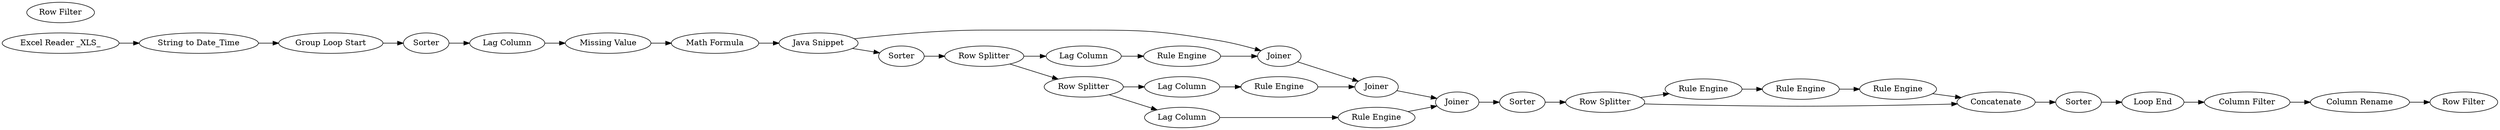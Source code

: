 digraph {
	1 [label="Excel Reader _XLS_"]
	2 [label="String to Date_Time"]
	3 [label="Group Loop Start"]
	4 [label="Lag Column"]
	5 [label="Missing Value"]
	6 [label="Row Splitter"]
	8 [label="Math Formula"]
	10 [label=Joiner]
	11 [label=Joiner]
	12 [label=Sorter]
	13 [label=Sorter]
	14 [label="Loop End"]
	15 [label="Column Filter"]
	16 [label="Column Rename"]
	17 [label="Java Snippet"]
	18 [label="Row Filter"]
	19 [label="Lag Column"]
	20 [label="Lag Column"]
	21 [label="Rule Engine"]
	22 [label="Row Splitter"]
	23 [label="Lag Column"]
	24 [label="Rule Engine"]
	25 [label="Rule Engine"]
	26 [label=Joiner]
	27 [label="Row Filter"]
	28 [label=Sorter]
	29 [label="Rule Engine"]
	31 [label="Row Splitter"]
	32 [label=Sorter]
	33 [label=Concatenate]
	34 [label="Rule Engine"]
	35 [label="Rule Engine"]
	1 -> 2
	2 -> 3
	3 -> 12
	4 -> 5
	5 -> 8
	6 -> 20
	6 -> 22
	8 -> 17
	10 -> 11
	11 -> 26
	12 -> 4
	13 -> 6
	14 -> 15
	15 -> 16
	16 -> 18
	17 -> 13
	17 -> 10
	19 -> 21
	20 -> 25
	21 -> 11
	22 -> 19
	22 -> 23
	23 -> 24
	24 -> 26
	25 -> 10
	26 -> 28
	28 -> 31
	29 -> 34
	31 -> 29
	31 -> 33
	32 -> 14
	33 -> 32
	34 -> 35
	35 -> 33
	rankdir=LR
}
